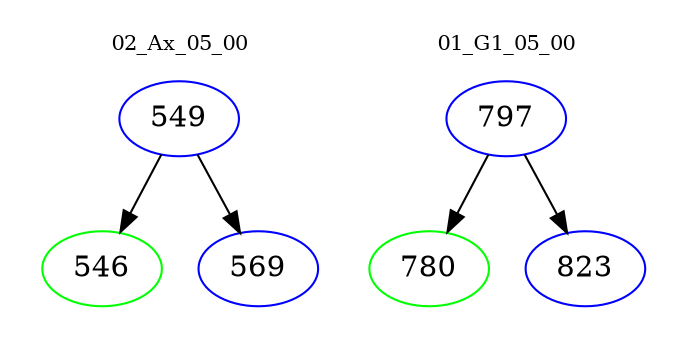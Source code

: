 digraph{
subgraph cluster_0 {
color = white
label = "02_Ax_05_00";
fontsize=10;
T0_549 [label="549", color="blue"]
T0_549 -> T0_546 [color="black"]
T0_546 [label="546", color="green"]
T0_549 -> T0_569 [color="black"]
T0_569 [label="569", color="blue"]
}
subgraph cluster_1 {
color = white
label = "01_G1_05_00";
fontsize=10;
T1_797 [label="797", color="blue"]
T1_797 -> T1_780 [color="black"]
T1_780 [label="780", color="green"]
T1_797 -> T1_823 [color="black"]
T1_823 [label="823", color="blue"]
}
}
